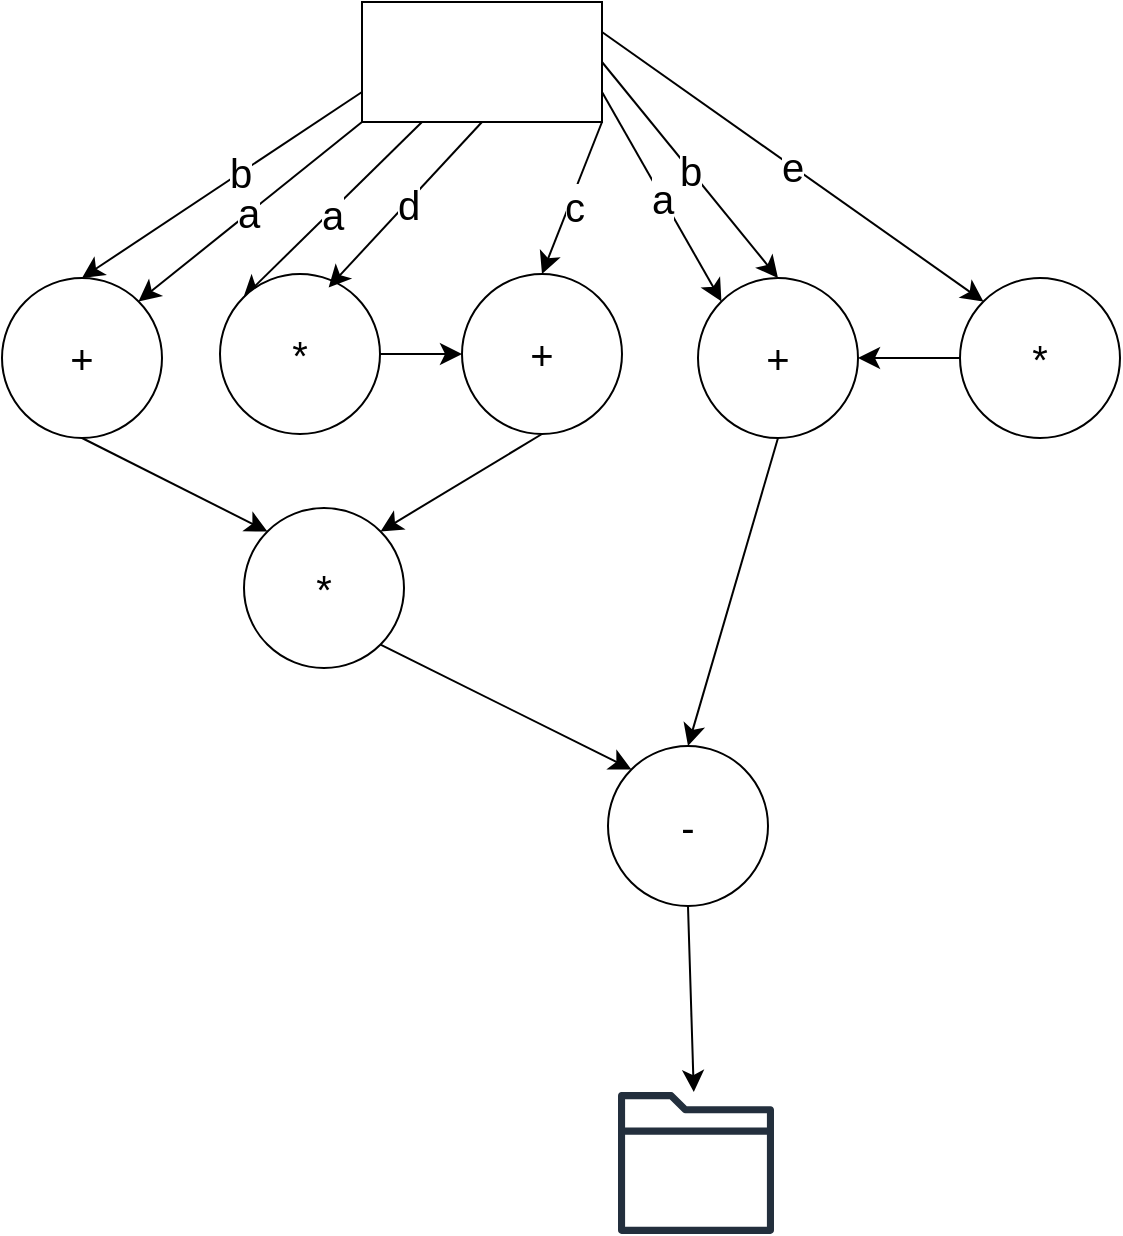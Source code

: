 <mxfile version="25.0.3">
  <diagram name="Trang-1" id="th3KW1degMkCB6hDtFAh">
    <mxGraphModel dx="1967" dy="1032" grid="1" gridSize="10" guides="1" tooltips="1" connect="1" arrows="1" fold="1" page="0" pageScale="1" pageWidth="827" pageHeight="1169" math="0" shadow="0">
      <root>
        <mxCell id="0" />
        <mxCell id="1" parent="0" />
        <mxCell id="pH7NjbxZBT_kl_eQ1KcJ-7" style="edgeStyle=none;curved=1;rounded=0;orthogonalLoop=1;jettySize=auto;html=1;exitX=0;exitY=0.75;exitDx=0;exitDy=0;entryX=0.5;entryY=0;entryDx=0;entryDy=0;fontSize=12;startSize=8;endSize=8;" parent="1" source="pH7NjbxZBT_kl_eQ1KcJ-1" target="pH7NjbxZBT_kl_eQ1KcJ-2" edge="1">
          <mxGeometry relative="1" as="geometry" />
        </mxCell>
        <mxCell id="pH7NjbxZBT_kl_eQ1KcJ-8" value="&lt;font style=&quot;font-size: 20px;&quot;&gt;b&lt;/font&gt;" style="edgeLabel;html=1;align=center;verticalAlign=middle;resizable=0;points=[];fontSize=12;" parent="pH7NjbxZBT_kl_eQ1KcJ-7" vertex="1" connectable="0">
          <mxGeometry x="-0.132" y="-1" relative="1" as="geometry">
            <mxPoint as="offset" />
          </mxGeometry>
        </mxCell>
        <mxCell id="pH7NjbxZBT_kl_eQ1KcJ-10" style="edgeStyle=none;curved=1;rounded=0;orthogonalLoop=1;jettySize=auto;html=1;exitX=0;exitY=1;exitDx=0;exitDy=0;entryX=1;entryY=0;entryDx=0;entryDy=0;fontSize=12;startSize=8;endSize=8;" parent="1" source="pH7NjbxZBT_kl_eQ1KcJ-1" target="pH7NjbxZBT_kl_eQ1KcJ-2" edge="1">
          <mxGeometry relative="1" as="geometry" />
        </mxCell>
        <mxCell id="pH7NjbxZBT_kl_eQ1KcJ-11" value="&lt;font style=&quot;font-size: 20px;&quot;&gt;a&lt;/font&gt;" style="edgeLabel;html=1;align=center;verticalAlign=middle;resizable=0;points=[];fontSize=12;" parent="pH7NjbxZBT_kl_eQ1KcJ-10" vertex="1" connectable="0">
          <mxGeometry x="0.003" y="-1" relative="1" as="geometry">
            <mxPoint as="offset" />
          </mxGeometry>
        </mxCell>
        <mxCell id="pH7NjbxZBT_kl_eQ1KcJ-12" style="edgeStyle=none;curved=1;rounded=0;orthogonalLoop=1;jettySize=auto;html=1;exitX=0.25;exitY=1;exitDx=0;exitDy=0;entryX=0;entryY=0;entryDx=0;entryDy=0;fontSize=12;startSize=8;endSize=8;" parent="1" source="pH7NjbxZBT_kl_eQ1KcJ-1" target="pH7NjbxZBT_kl_eQ1KcJ-3" edge="1">
          <mxGeometry relative="1" as="geometry" />
        </mxCell>
        <mxCell id="pH7NjbxZBT_kl_eQ1KcJ-13" value="&lt;font style=&quot;font-size: 20px;&quot;&gt;a&lt;/font&gt;" style="edgeLabel;html=1;align=center;verticalAlign=middle;resizable=0;points=[];fontSize=12;" parent="pH7NjbxZBT_kl_eQ1KcJ-12" vertex="1" connectable="0">
          <mxGeometry x="0.027" y="1" relative="1" as="geometry">
            <mxPoint as="offset" />
          </mxGeometry>
        </mxCell>
        <mxCell id="pH7NjbxZBT_kl_eQ1KcJ-16" style="edgeStyle=none;curved=1;rounded=0;orthogonalLoop=1;jettySize=auto;html=1;exitX=1;exitY=1;exitDx=0;exitDy=0;entryX=0.5;entryY=0;entryDx=0;entryDy=0;fontSize=12;startSize=8;endSize=8;" parent="1" source="pH7NjbxZBT_kl_eQ1KcJ-1" target="pH7NjbxZBT_kl_eQ1KcJ-4" edge="1">
          <mxGeometry relative="1" as="geometry" />
        </mxCell>
        <mxCell id="pH7NjbxZBT_kl_eQ1KcJ-17" value="&lt;font style=&quot;font-size: 20px;&quot;&gt;c&lt;/font&gt;" style="edgeLabel;html=1;align=center;verticalAlign=middle;resizable=0;points=[];fontSize=12;" parent="pH7NjbxZBT_kl_eQ1KcJ-16" vertex="1" connectable="0">
          <mxGeometry x="0.083" y="3" relative="1" as="geometry">
            <mxPoint x="-1" as="offset" />
          </mxGeometry>
        </mxCell>
        <mxCell id="pH7NjbxZBT_kl_eQ1KcJ-21" value="&lt;font style=&quot;font-size: 20px;&quot;&gt;a&lt;/font&gt;" style="edgeStyle=none;curved=1;rounded=0;orthogonalLoop=1;jettySize=auto;html=1;exitX=1;exitY=0.75;exitDx=0;exitDy=0;entryX=0;entryY=0;entryDx=0;entryDy=0;fontSize=12;startSize=8;endSize=8;" parent="1" source="pH7NjbxZBT_kl_eQ1KcJ-1" target="pH7NjbxZBT_kl_eQ1KcJ-19" edge="1">
          <mxGeometry relative="1" as="geometry" />
        </mxCell>
        <mxCell id="pH7NjbxZBT_kl_eQ1KcJ-22" value="&lt;font style=&quot;font-size: 20px;&quot;&gt;b&lt;/font&gt;" style="edgeStyle=none;curved=1;rounded=0;orthogonalLoop=1;jettySize=auto;html=1;exitX=1;exitY=0.5;exitDx=0;exitDy=0;entryX=0.5;entryY=0;entryDx=0;entryDy=0;fontSize=12;startSize=8;endSize=8;" parent="1" source="pH7NjbxZBT_kl_eQ1KcJ-1" target="pH7NjbxZBT_kl_eQ1KcJ-19" edge="1">
          <mxGeometry relative="1" as="geometry" />
        </mxCell>
        <mxCell id="pH7NjbxZBT_kl_eQ1KcJ-23" value="&lt;font style=&quot;font-size: 20px;&quot;&gt;e&lt;/font&gt;" style="edgeStyle=none;curved=1;rounded=0;orthogonalLoop=1;jettySize=auto;html=1;exitX=1;exitY=0.25;exitDx=0;exitDy=0;entryX=0;entryY=0;entryDx=0;entryDy=0;fontSize=12;startSize=8;endSize=8;" parent="1" source="pH7NjbxZBT_kl_eQ1KcJ-1" target="pH7NjbxZBT_kl_eQ1KcJ-20" edge="1">
          <mxGeometry relative="1" as="geometry" />
        </mxCell>
        <mxCell id="pH7NjbxZBT_kl_eQ1KcJ-1" value="" style="rounded=0;whiteSpace=wrap;html=1;" parent="1" vertex="1">
          <mxGeometry x="-290" y="-20" width="120" height="60" as="geometry" />
        </mxCell>
        <mxCell id="pH7NjbxZBT_kl_eQ1KcJ-26" style="edgeStyle=none;curved=1;rounded=0;orthogonalLoop=1;jettySize=auto;html=1;exitX=0.5;exitY=1;exitDx=0;exitDy=0;entryX=0;entryY=0;entryDx=0;entryDy=0;fontSize=12;startSize=8;endSize=8;" parent="1" source="pH7NjbxZBT_kl_eQ1KcJ-2" target="pH7NjbxZBT_kl_eQ1KcJ-25" edge="1">
          <mxGeometry relative="1" as="geometry" />
        </mxCell>
        <mxCell id="pH7NjbxZBT_kl_eQ1KcJ-2" value="&lt;font style=&quot;font-size: 20px;&quot;&gt;+&lt;/font&gt;" style="ellipse;whiteSpace=wrap;html=1;aspect=fixed;" parent="1" vertex="1">
          <mxGeometry x="-470" y="118" width="80" height="80" as="geometry" />
        </mxCell>
        <mxCell id="pH7NjbxZBT_kl_eQ1KcJ-18" style="edgeStyle=none;curved=1;rounded=0;orthogonalLoop=1;jettySize=auto;html=1;exitX=1;exitY=0.5;exitDx=0;exitDy=0;entryX=0;entryY=0.5;entryDx=0;entryDy=0;fontSize=12;startSize=8;endSize=8;" parent="1" source="pH7NjbxZBT_kl_eQ1KcJ-3" target="pH7NjbxZBT_kl_eQ1KcJ-4" edge="1">
          <mxGeometry relative="1" as="geometry" />
        </mxCell>
        <mxCell id="pH7NjbxZBT_kl_eQ1KcJ-3" value="&lt;font style=&quot;font-size: 20px;&quot;&gt;*&lt;/font&gt;" style="ellipse;whiteSpace=wrap;html=1;aspect=fixed;" parent="1" vertex="1">
          <mxGeometry x="-361" y="116" width="80" height="80" as="geometry" />
        </mxCell>
        <mxCell id="pH7NjbxZBT_kl_eQ1KcJ-27" style="edgeStyle=none;curved=1;rounded=0;orthogonalLoop=1;jettySize=auto;html=1;exitX=0.5;exitY=1;exitDx=0;exitDy=0;entryX=1;entryY=0;entryDx=0;entryDy=0;fontSize=12;startSize=8;endSize=8;" parent="1" source="pH7NjbxZBT_kl_eQ1KcJ-4" target="pH7NjbxZBT_kl_eQ1KcJ-25" edge="1">
          <mxGeometry relative="1" as="geometry" />
        </mxCell>
        <mxCell id="pH7NjbxZBT_kl_eQ1KcJ-4" value="&lt;font style=&quot;font-size: 20px;&quot;&gt;+&lt;/font&gt;" style="ellipse;whiteSpace=wrap;html=1;aspect=fixed;" parent="1" vertex="1">
          <mxGeometry x="-240" y="116" width="80" height="80" as="geometry" />
        </mxCell>
        <mxCell id="pH7NjbxZBT_kl_eQ1KcJ-14" style="edgeStyle=none;curved=1;rounded=0;orthogonalLoop=1;jettySize=auto;html=1;exitX=0.5;exitY=1;exitDx=0;exitDy=0;entryX=0.679;entryY=0.084;entryDx=0;entryDy=0;entryPerimeter=0;fontSize=12;startSize=8;endSize=8;" parent="1" source="pH7NjbxZBT_kl_eQ1KcJ-1" target="pH7NjbxZBT_kl_eQ1KcJ-3" edge="1">
          <mxGeometry relative="1" as="geometry" />
        </mxCell>
        <mxCell id="pH7NjbxZBT_kl_eQ1KcJ-15" value="&lt;font style=&quot;font-size: 20px;&quot;&gt;d&lt;/font&gt;" style="edgeLabel;html=1;align=center;verticalAlign=middle;resizable=0;points=[];fontSize=12;" parent="pH7NjbxZBT_kl_eQ1KcJ-14" vertex="1" connectable="0">
          <mxGeometry x="-0.014" relative="1" as="geometry">
            <mxPoint as="offset" />
          </mxGeometry>
        </mxCell>
        <mxCell id="pH7NjbxZBT_kl_eQ1KcJ-30" style="edgeStyle=none;curved=1;rounded=0;orthogonalLoop=1;jettySize=auto;html=1;exitX=0.5;exitY=1;exitDx=0;exitDy=0;entryX=0.5;entryY=0;entryDx=0;entryDy=0;fontSize=12;startSize=8;endSize=8;" parent="1" source="pH7NjbxZBT_kl_eQ1KcJ-19" target="pH7NjbxZBT_kl_eQ1KcJ-28" edge="1">
          <mxGeometry relative="1" as="geometry" />
        </mxCell>
        <mxCell id="pH7NjbxZBT_kl_eQ1KcJ-19" value="&lt;font style=&quot;font-size: 20px;&quot;&gt;+&lt;/font&gt;" style="ellipse;whiteSpace=wrap;html=1;aspect=fixed;" parent="1" vertex="1">
          <mxGeometry x="-122" y="118" width="80" height="80" as="geometry" />
        </mxCell>
        <mxCell id="pH7NjbxZBT_kl_eQ1KcJ-24" style="edgeStyle=none;curved=1;rounded=0;orthogonalLoop=1;jettySize=auto;html=1;exitX=0;exitY=0.5;exitDx=0;exitDy=0;entryX=1;entryY=0.5;entryDx=0;entryDy=0;fontSize=12;startSize=8;endSize=8;" parent="1" source="pH7NjbxZBT_kl_eQ1KcJ-20" target="pH7NjbxZBT_kl_eQ1KcJ-19" edge="1">
          <mxGeometry relative="1" as="geometry" />
        </mxCell>
        <mxCell id="pH7NjbxZBT_kl_eQ1KcJ-20" value="&lt;font style=&quot;font-size: 20px;&quot;&gt;*&lt;/font&gt;" style="ellipse;whiteSpace=wrap;html=1;aspect=fixed;" parent="1" vertex="1">
          <mxGeometry x="9" y="118" width="80" height="80" as="geometry" />
        </mxCell>
        <mxCell id="pH7NjbxZBT_kl_eQ1KcJ-29" style="edgeStyle=none;curved=1;rounded=0;orthogonalLoop=1;jettySize=auto;html=1;exitX=1;exitY=1;exitDx=0;exitDy=0;entryX=0;entryY=0;entryDx=0;entryDy=0;fontSize=12;startSize=8;endSize=8;" parent="1" source="pH7NjbxZBT_kl_eQ1KcJ-25" target="pH7NjbxZBT_kl_eQ1KcJ-28" edge="1">
          <mxGeometry relative="1" as="geometry" />
        </mxCell>
        <mxCell id="pH7NjbxZBT_kl_eQ1KcJ-25" value="&lt;font style=&quot;font-size: 20px;&quot;&gt;*&lt;/font&gt;" style="ellipse;whiteSpace=wrap;html=1;aspect=fixed;" parent="1" vertex="1">
          <mxGeometry x="-349" y="233" width="80" height="80" as="geometry" />
        </mxCell>
        <mxCell id="pH7NjbxZBT_kl_eQ1KcJ-34" style="edgeStyle=none;curved=1;rounded=0;orthogonalLoop=1;jettySize=auto;html=1;exitX=0.5;exitY=1;exitDx=0;exitDy=0;fontSize=12;startSize=8;endSize=8;" parent="1" source="pH7NjbxZBT_kl_eQ1KcJ-28" target="pH7NjbxZBT_kl_eQ1KcJ-32" edge="1">
          <mxGeometry relative="1" as="geometry" />
        </mxCell>
        <mxCell id="pH7NjbxZBT_kl_eQ1KcJ-28" value="&lt;font style=&quot;font-size: 20px;&quot;&gt;-&lt;/font&gt;" style="ellipse;whiteSpace=wrap;html=1;aspect=fixed;" parent="1" vertex="1">
          <mxGeometry x="-167" y="352" width="80" height="80" as="geometry" />
        </mxCell>
        <mxCell id="pH7NjbxZBT_kl_eQ1KcJ-32" value="" style="sketch=0;outlineConnect=0;fontColor=#232F3E;gradientColor=none;fillColor=#232F3D;strokeColor=none;dashed=0;verticalLabelPosition=bottom;verticalAlign=top;align=center;html=1;fontSize=12;fontStyle=0;aspect=fixed;pointerEvents=1;shape=mxgraph.aws4.folder;" parent="1" vertex="1">
          <mxGeometry x="-162" y="525" width="78" height="71" as="geometry" />
        </mxCell>
      </root>
    </mxGraphModel>
  </diagram>
</mxfile>
